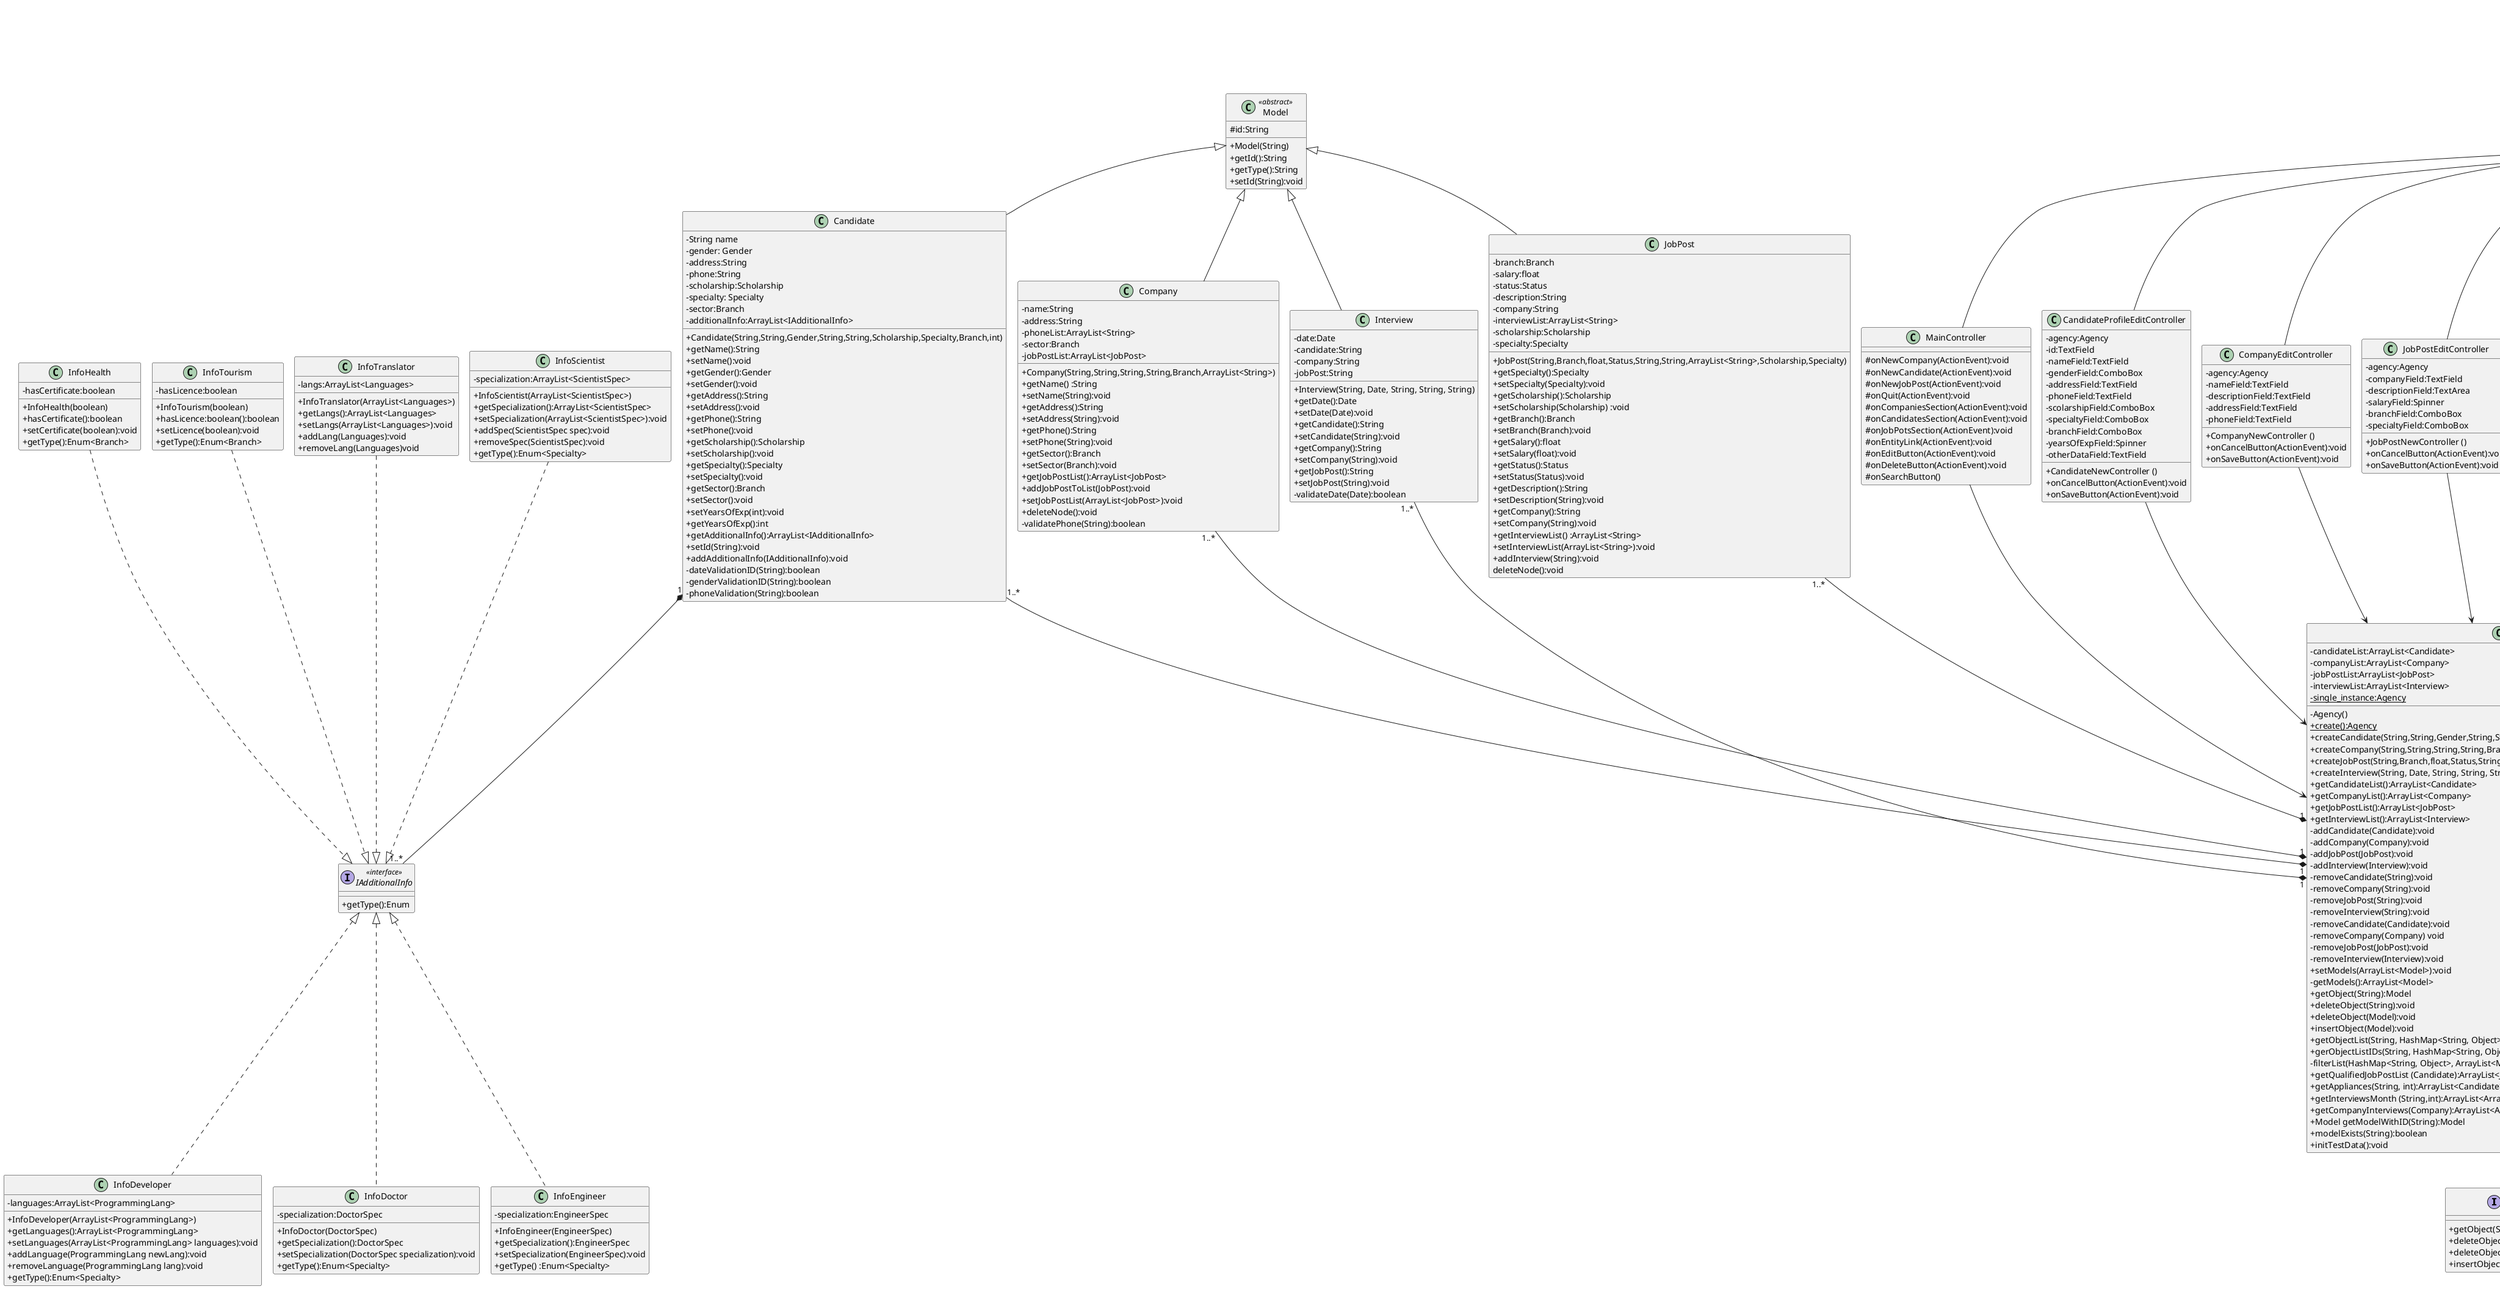 @startuml
skinparam classAttributeIconSize 0
!pragma layout smetana

interface IDataBase<<interface>>{
    +getObject(String, String[]):Model
    +deleteObject(String):void
    +deleteObject(Model):void
    +insertObject(Model):void

}
interface IAdditionalInfo <<interface>>{
    +getType():Enum
}

Agency ..|> IDataBase
class Agency {
    - candidateList:ArrayList<Candidate>
    - companyList:ArrayList<Company>
    - jobPostList:ArrayList<JobPost>
    - interviewList:ArrayList<Interview>
    - {static}single_instance:Agency
    - Agency()
    + {static}create():Agency
    + createCandidate(String,String,Gender,String,String,Scholarship,Specialty,Branch,int):Candidate
    + createCompany(String,String,String,String,Branch,ArrayList<String>):Company
    + createJobPost(String,Branch,float,Status,String,String,ArrayList<String>,Scholarship,Specialty):JobPost
    + createInterview(String, Date, String, String, String):Interview
    + getCandidateList():ArrayList<Candidate>
    + getCompanyList():ArrayList<Company>
    + getJobPostList():ArrayList<JobPost>
    + getInterviewList():ArrayList<Interview>
    - addCandidate(Candidate):void
    - addCompany(Company):void
    - addJobPost(JobPost):void
    - addInterview(Interview):void
    - removeCandidate(String):void
    - removeCompany(String):void
    - removeJobPost(String):void
    - removeInterview(String):void
    - removeCandidate(Candidate):void
    - removeCompany(Company) void
    - removeJobPost(JobPost):void
    - removeInterview(Interview):void
    + setModels(ArrayList<Model>):void
    - getModels():ArrayList<Model>
    + getObject(String):Model
    + deleteObject(String):void
    + deleteObject(Model):void
    + insertObject(Model):void
    + getObjectList(String, HashMap<String, Object>):ArrayList<Model>
    + gerObjectListIDs(String, HashMap<String, Object>):ArrayList<String>
    - filterList(HashMap<String, Object>, ArrayList<Model>):ArrayList<Model>
    + getQualifiedJobPostList (Candidate):ArrayList<JobPost>
    + getAppliances(String, int):ArrayList<Candidate>
    + getInterviewsMonth (String,int):ArrayList<ArrayList<Interview>>
    + getCompanyInterviews(Company):ArrayList<ArrayList<Interview>>
    + Model getModelWithID(String):Model
    + modelExists(String):boolean
    + initTestData():void
}
class Model<<abstract>>{
    #id:String
    +Model(String)
    +getId():String
    +getType():String
    +setId(String):void
}

class Candidate extends Model{
    -String name
    -gender: Gender
    -address:String
    -phone:String
    -scholarship:Scholarship
    -specialty: Specialty
    -sector:Branch
    -additionalInfo:ArrayList<IAdditionalInfo>
    +Candidate(String,String,Gender,String,String,Scholarship,Specialty,Branch,int)
    +getName():String
    +setName():void
    +getGender():Gender
    +setGender():void
    +getAddress():String
    +setAddress():void
    +getPhone():String
    +setPhone():void
    +getScholarship():Scholarship
    +setScholarship():void
    +getSpecialty():Specialty
    +setSpecialty():void
    +getSector():Branch
    +setSector():void
    +setYearsOfExp(int):void
    +getYearsOfExp():int
    +getAdditionalInfo():ArrayList<IAdditionalInfo>
    +setId(String):void
    +addAdditionalInfo(IAdditionalInfo):void
    -dateValidationID(String):boolean
    -genderValidationID(String):boolean
    -phoneValidation(String):boolean
}

class Company extends Model{
    -name:String
    -address:String
    -phoneList:ArrayList<String>
    -sector:Branch
    -jobPostList:ArrayList<JobPost>
    +Company(String,String,String,String,Branch,ArrayList<String>)
    +getName() :String
    +setName(String):void
    +getAddress():String
    +setAddress(String):void
    +getPhone():String
    +setPhone(String):void
    +getSector():Branch
    +setSector(Branch):void
    +getJobPostList():ArrayList<JobPost>
    +addJobPostToList(JobPost):void
    +setJobPostList(ArrayList<JobPost>):void
    +deleteNode():void
    -validatePhone(String):boolean
}


class Interview extends Model{
    -date:Date
    -candidate:String
    -company:String
    -jobPost:String
    +Interview(String, Date, String, String, String)
    +getDate():Date
    +setDate(Date):void
    +getCandidate():String
    +setCandidate(String):void
    +getCompany():String
    +setCompany(String):void
    +getJobPost():String
    +setJobPost(String):void
    -validateDate(Date):boolean
}

class JobPost extends Model{
    -branch:Branch
    -salary:float
    -status:Status
    -description:String
    -company:String
    -interviewList:ArrayList<String>
    -scholarship:Scholarship
    -specialty:Specialty
    +JobPost(String,Branch,float,Status,String,String,ArrayList<String>,Scholarship,Specialty)
    +getSpecialty():Specialty
    +setSpecialty(Specialty):void
    +getScholarship():Scholarship
    +setScholarship(Scholarship) :void
    +getBranch():Branch
    +setBranch(Branch):void
    +getSalary():float
    +setSalary(float):void
    +getStatus():Status
    +setStatus(Status):void
    +getDescription():String
    +setDescription(String):void
    +getCompany():String
    +setCompany(String):void
    +getInterviewList() :ArrayList<String>
    +setInterviewList(ArrayList<String>):void
    +addInterview(String):void
    deleteNode():void
}

class InfoDeveloper implements IAdditionalInfo{
    -languages:ArrayList<ProgrammingLang>
    +InfoDeveloper(ArrayList<ProgrammingLang>)
    +getLanguages():ArrayList<ProgrammingLang>
    +setLanguages(ArrayList<ProgrammingLang> languages):void
    +addLanguage(ProgrammingLang newLang):void
    +removeLanguage(ProgrammingLang lang):void
    +getType():Enum<Specialty>
}

class InfoDoctor implements IAdditionalInfo{
    -specialization:DoctorSpec
    +InfoDoctor(DoctorSpec)
    +getSpecialization():DoctorSpec
    +setSpecialization(DoctorSpec specialization):void
    +getType():Enum<Specialty>
}

class InfoEngineer implements IAdditionalInfo{
    -specialization:EngineerSpec
    +InfoEngineer(EngineerSpec)
    +getSpecialization():EngineerSpec
    +setSpecialization(EngineerSpec):void
    +getType() :Enum<Specialty>
}

class InfoHealth{
    -hasCertificate:boolean
    +InfoHealth(boolean)
    +hasCertificate():boolean
    +setCertificate(boolean):void
    +getType():Enum<Branch>
}
class InfoTourism{
    -hasLicence:boolean
    +InfoTourism(boolean)
    +hasLicence:boolean():boolean
    +setLicence(boolean):void
    +getType():Enum<Branch>
}

class InfoTranslator{
    -langs:ArrayList<Languages>
    +InfoTranslator(ArrayList<Languages>)
    +getLangs():ArrayList<Languages>
    +setLangs(ArrayList<Languages>):void
    +addLang(Languages):void
    +removeLang(Languages)void
}

class InfoScientist{
    -specialization:ArrayList<ScientistSpec>
    +InfoScientist(ArrayList<ScientistSpec>)
    +getSpecialization():ArrayList<ScientistSpec>
    +setSpecialization(ArrayList<ScientistSpec>):void
    +addSpec(ScientistSpec spec):void
    +removeSpec(ScientistSpec):void
    +getType():Enum<Specialty>
}


class ViewLoader{
+newWindow(URL,String,Stage):void
+thisWindow(URL,ActionEvent):void
}

class FXMLLoader{
+load(URL):Parent
}

class Stage{
+setTitle(String):void
+setScene(Scene):void
+show():void
}

class Scene{}
class Parent{}

class MainController{
    #onNewCompany(ActionEvent):void
    #onNewCandidate(ActionEvent):void
    #onNewJobPost(ActionEvent):void
    #onQuit(ActionEvent):void
    #onCompaniesSection(ActionEvent):void
    #onCandidatesSection(ActionEvent):void
    #onJobPotsSection(ActionEvent):void
    #onEntityLink(ActionEvent):void
    #onEditButton(ActionEvent):void
    #onDeleteButton(ActionEvent):void
    #onSearchButton()
}


class CandidateProfileEditController{
- agency:Agency
- id:TextField
- nameField:TextField
- genderField:ComboBox
- addressField:TextField
- phoneField:TextField
- scolarshipField:ComboBox
- specialtyField:ComboBox
- branchField:ComboBox
- yearsOfExpField:Spinner
- otherDataField:TextField
+ CandidateNewController ()
+ onCancelButton(ActionEvent):void
+ onSaveButton(ActionEvent):void
}
class CompanyEditController{
- agency:Agency
- nameField:TextField
- descriptionField:TextField
- addressField:TextField
- phoneField:TextField
+ CompanyNewController ()
+ onCancelButton(ActionEvent):void
+ onSaveButton(ActionEvent):void
}
class JobPostEditController{
- agency:Agency
- companyField:TextField
- descriptionField:TextArea
- salaryField:Spinner
- branchField:ComboBox
- specialtyField:ComboBox
+ JobPostNewController ()
+ onCancelButton(ActionEvent):void
+ onSaveButton(ActionEvent):void
}
class CandidateNewController{
- agency:Agency
- id:TextField
- nameField:TextField
- genderField:ComboBox
- addressField:TextField
- phoneField:TextField
- scolarshipField:ComboBox
- specialtyField:ComboBox
- branchField:ComboBox
- yearsOfExpField:Spinner
- otherDataField:TextField
+ CandidateNewController ()
+ onCancelButton(ActionEvent):void
+ onSaveButton(ActionEvent):void
}

class JobPostNewController{
- agency:Agency
- companyField:TextField
- descriptionField:TextArea
- salaryField:Spinner
- branchField:ComboBox
- specialtyField:ComboBox
+ JobPostNewController ()
+ onCancelButton(ActionEvent):void
+ onSaveButton(ActionEvent):void
}
class InterviewNewController{
- agency:Agency
- candidateField:ComboBox
- dateField:DatePicker
- hoursField:Spinner
- minutesField:Spinner
- timeField:ComboBox
+ InterviewNewController ()
+ onCancelButton(ActionEvent):void
+ onSaveButton(ActionEvent):void
}

class CompanyNewController{
- agency:Agency
- nameField:TextField
- descriptionField:TextField
- addressField:TextField
- phoneField:TextField
+ CompanyNewController ()
+ onCancelButton(ActionEvent):void
+ onSaveButton(ActionEvent):void
}
class CompanyViewController{
#onBackButton():void
#onEditButton():void
}
class InterviewController {
#onCancelButton():void
#onOkButton():void
}
class JobPostController{
#onBackButton():void
#onEditButton():void
#onApplyButton():void
}
class CandidateProfileController{
#onBackButton():void
#onEditButton():void
}
MainController --> Agency
CompanyNewController --> Agency
CandidateNewController --> Agency
JobPostNewController --> Agency
InterviewNewController --> Agency
CompanyViewController --> Agency
CompanyEditController --> Agency
JobPostController --> Agency
JobPostEditController --> Agency
InterviewController --> Agency
CandidateProfileEditController --> Agency
CandidateProfileController --> Agency

ViewLoader <-- MainController
ViewLoader <-- CandidateProfileController
ViewLoader <-- CandidateProfileEditController
ViewLoader <-- InterviewController
ViewLoader <-- JobPostController
ViewLoader <-- JobPostEditController
ViewLoader <-- CompanyNewController
ViewLoader <-- CandidateNewController
ViewLoader <-- JobPostNewController
ViewLoader <-- InterviewNewController
ViewLoader <-- CompanyEditController
ViewLoader <-- CompanyViewController
FXMLLoader <-- ViewLoader
Stage <-- ViewLoader
Scene <-- ViewLoader
Parent <-- ViewLoader


Candidate"1..*" --* "1 "Agency
Company"1..*" --* "1 "Agency
JobPost"1..*" --* "1 "Agency
Interview"1..*" --* "1 "Agency

InfoHealth ..|> IAdditionalInfo
InfoScientist ..|> IAdditionalInfo
InfoTourism ..|> IAdditionalInfo
InfoTranslator ..|> IAdditionalInfo

Agency "1" --> "   1" Agency
Candidate"1" *-- "1..*"IAdditionalInfo
@enduml